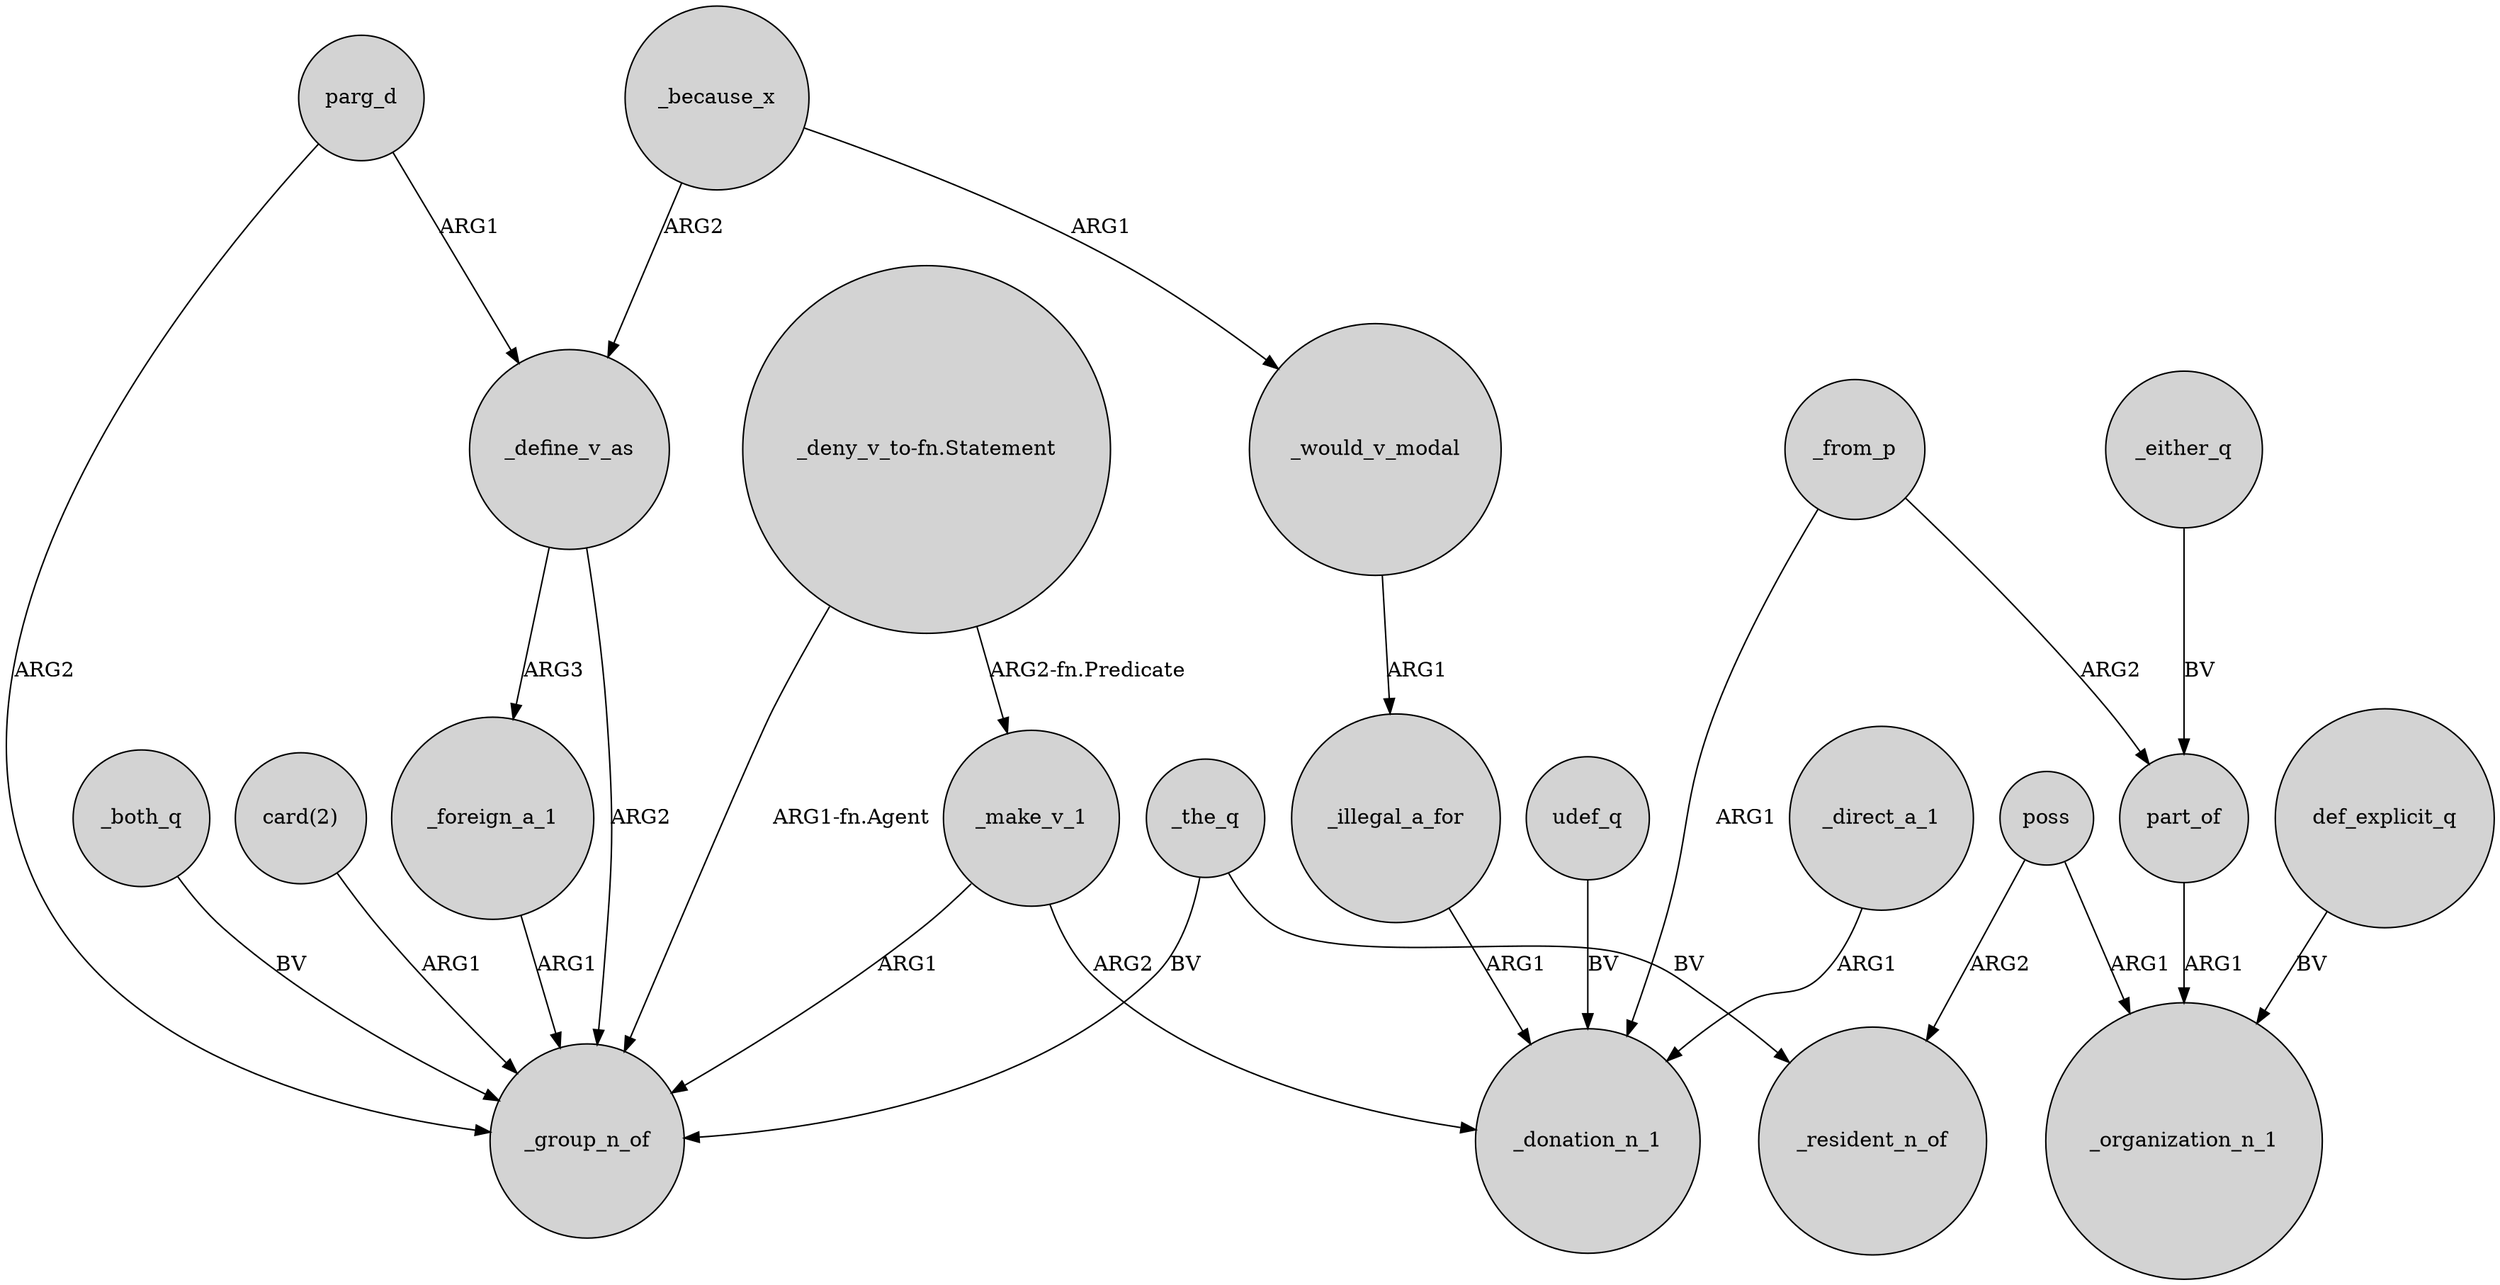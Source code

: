 digraph {
	node [shape=circle style=filled]
	"_deny_v_to-fn.Statement" -> _group_n_of [label="ARG1-fn.Agent"]
	poss -> _resident_n_of [label=ARG2]
	part_of -> _organization_n_1 [label=ARG1]
	_would_v_modal -> _illegal_a_for [label=ARG1]
	udef_q -> _donation_n_1 [label=BV]
	_illegal_a_for -> _donation_n_1 [label=ARG1]
	parg_d -> _group_n_of [label=ARG2]
	"_deny_v_to-fn.Statement" -> _make_v_1 [label="ARG2-fn.Predicate"]
	_the_q -> _resident_n_of [label=BV]
	_either_q -> part_of [label=BV]
	_the_q -> _group_n_of [label=BV]
	parg_d -> _define_v_as [label=ARG1]
	_because_x -> _define_v_as [label=ARG2]
	_from_p -> _donation_n_1 [label=ARG1]
	_both_q -> _group_n_of [label=BV]
	_from_p -> part_of [label=ARG2]
	_because_x -> _would_v_modal [label=ARG1]
	_foreign_a_1 -> _group_n_of [label=ARG1]
	_direct_a_1 -> _donation_n_1 [label=ARG1]
	_make_v_1 -> _group_n_of [label=ARG1]
	_define_v_as -> _group_n_of [label=ARG2]
	_make_v_1 -> _donation_n_1 [label=ARG2]
	poss -> _organization_n_1 [label=ARG1]
	"card(2)" -> _group_n_of [label=ARG1]
	_define_v_as -> _foreign_a_1 [label=ARG3]
	def_explicit_q -> _organization_n_1 [label=BV]
}

